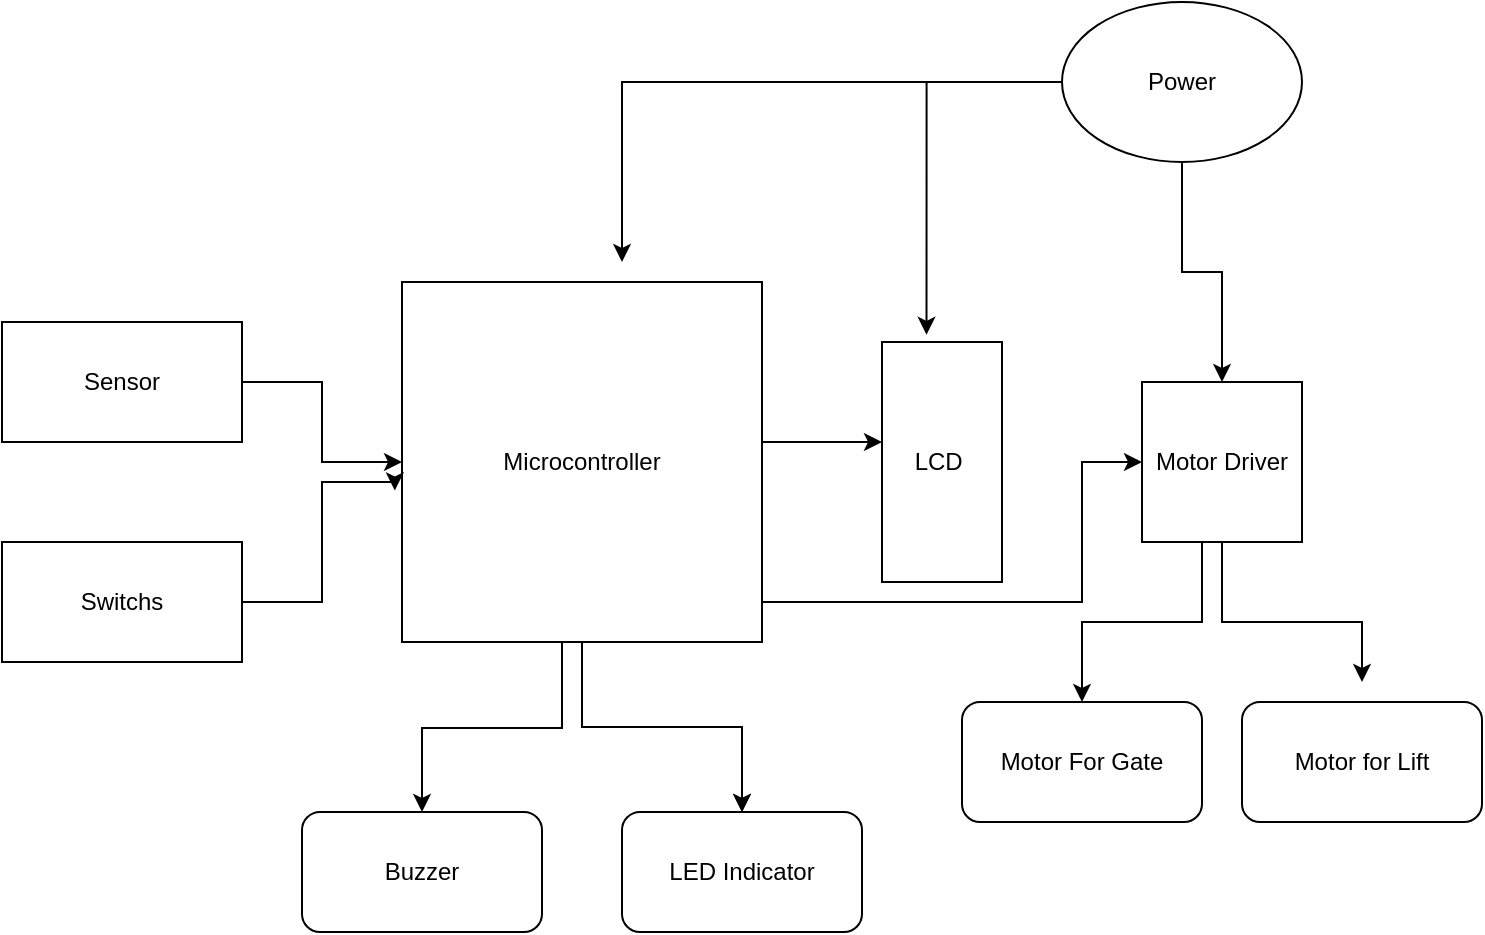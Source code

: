 <mxfile version="16.6.1" type="github">
  <diagram id="C5RBs43oDa-KdzZeNtuy" name="Page-1">
    <mxGraphModel dx="989" dy="551" grid="1" gridSize="10" guides="1" tooltips="1" connect="1" arrows="1" fold="1" page="1" pageScale="1" pageWidth="827" pageHeight="1169" math="0" shadow="0">
      <root>
        <mxCell id="WIyWlLk6GJQsqaUBKTNV-0" />
        <mxCell id="WIyWlLk6GJQsqaUBKTNV-1" parent="WIyWlLk6GJQsqaUBKTNV-0" />
        <mxCell id="oTYofO8GqNM6Yj--iKR_-13" value="" style="edgeStyle=orthogonalEdgeStyle;rounded=0;orthogonalLoop=1;jettySize=auto;html=1;" edge="1" parent="WIyWlLk6GJQsqaUBKTNV-1" source="oTYofO8GqNM6Yj--iKR_-0" target="oTYofO8GqNM6Yj--iKR_-11">
          <mxGeometry relative="1" as="geometry" />
        </mxCell>
        <mxCell id="oTYofO8GqNM6Yj--iKR_-14" value="" style="edgeStyle=orthogonalEdgeStyle;rounded=0;orthogonalLoop=1;jettySize=auto;html=1;" edge="1" parent="WIyWlLk6GJQsqaUBKTNV-1" source="oTYofO8GqNM6Yj--iKR_-0" target="oTYofO8GqNM6Yj--iKR_-11">
          <mxGeometry relative="1" as="geometry" />
        </mxCell>
        <mxCell id="oTYofO8GqNM6Yj--iKR_-18" style="edgeStyle=orthogonalEdgeStyle;rounded=0;orthogonalLoop=1;jettySize=auto;html=1;entryX=0.5;entryY=0;entryDx=0;entryDy=0;" edge="1" parent="WIyWlLk6GJQsqaUBKTNV-1" source="oTYofO8GqNM6Yj--iKR_-0" target="oTYofO8GqNM6Yj--iKR_-12">
          <mxGeometry relative="1" as="geometry">
            <Array as="points">
              <mxPoint x="380" y="513" />
              <mxPoint x="310" y="513" />
            </Array>
          </mxGeometry>
        </mxCell>
        <mxCell id="oTYofO8GqNM6Yj--iKR_-21" value="" style="edgeStyle=orthogonalEdgeStyle;rounded=0;orthogonalLoop=1;jettySize=auto;html=1;" edge="1" parent="WIyWlLk6GJQsqaUBKTNV-1" source="oTYofO8GqNM6Yj--iKR_-0" target="oTYofO8GqNM6Yj--iKR_-3">
          <mxGeometry relative="1" as="geometry">
            <Array as="points">
              <mxPoint x="500" y="370" />
              <mxPoint x="500" y="370" />
            </Array>
          </mxGeometry>
        </mxCell>
        <mxCell id="oTYofO8GqNM6Yj--iKR_-27" value="" style="edgeStyle=orthogonalEdgeStyle;rounded=0;orthogonalLoop=1;jettySize=auto;html=1;entryX=0;entryY=0.5;entryDx=0;entryDy=0;" edge="1" parent="WIyWlLk6GJQsqaUBKTNV-1" source="oTYofO8GqNM6Yj--iKR_-0" target="oTYofO8GqNM6Yj--iKR_-4">
          <mxGeometry relative="1" as="geometry">
            <Array as="points">
              <mxPoint x="640" y="450" />
              <mxPoint x="640" y="380" />
            </Array>
          </mxGeometry>
        </mxCell>
        <mxCell id="oTYofO8GqNM6Yj--iKR_-0" value="Microcontroller" style="whiteSpace=wrap;html=1;aspect=fixed;" vertex="1" parent="WIyWlLk6GJQsqaUBKTNV-1">
          <mxGeometry x="300" y="290" width="180" height="180" as="geometry" />
        </mxCell>
        <mxCell id="oTYofO8GqNM6Yj--iKR_-20" value="" style="edgeStyle=orthogonalEdgeStyle;rounded=0;orthogonalLoop=1;jettySize=auto;html=1;" edge="1" parent="WIyWlLk6GJQsqaUBKTNV-1" source="oTYofO8GqNM6Yj--iKR_-1" target="oTYofO8GqNM6Yj--iKR_-0">
          <mxGeometry relative="1" as="geometry" />
        </mxCell>
        <mxCell id="oTYofO8GqNM6Yj--iKR_-1" value="Sensor" style="rounded=0;whiteSpace=wrap;html=1;" vertex="1" parent="WIyWlLk6GJQsqaUBKTNV-1">
          <mxGeometry x="100" y="310" width="120" height="60" as="geometry" />
        </mxCell>
        <mxCell id="oTYofO8GqNM6Yj--iKR_-19" value="" style="edgeStyle=orthogonalEdgeStyle;rounded=0;orthogonalLoop=1;jettySize=auto;html=1;entryX=-0.02;entryY=0.579;entryDx=0;entryDy=0;entryPerimeter=0;" edge="1" parent="WIyWlLk6GJQsqaUBKTNV-1" source="oTYofO8GqNM6Yj--iKR_-2" target="oTYofO8GqNM6Yj--iKR_-0">
          <mxGeometry relative="1" as="geometry">
            <mxPoint x="280" y="390" as="targetPoint" />
            <Array as="points">
              <mxPoint x="260" y="450" />
              <mxPoint x="260" y="390" />
              <mxPoint x="296" y="390" />
            </Array>
          </mxGeometry>
        </mxCell>
        <mxCell id="oTYofO8GqNM6Yj--iKR_-2" value="Switchs" style="rounded=0;whiteSpace=wrap;html=1;" vertex="1" parent="WIyWlLk6GJQsqaUBKTNV-1">
          <mxGeometry x="100" y="420" width="120" height="60" as="geometry" />
        </mxCell>
        <mxCell id="oTYofO8GqNM6Yj--iKR_-3" value="LCD&amp;nbsp;" style="rounded=0;whiteSpace=wrap;html=1;direction=south;" vertex="1" parent="WIyWlLk6GJQsqaUBKTNV-1">
          <mxGeometry x="540" y="320" width="60" height="120" as="geometry" />
        </mxCell>
        <mxCell id="oTYofO8GqNM6Yj--iKR_-25" style="edgeStyle=orthogonalEdgeStyle;rounded=0;orthogonalLoop=1;jettySize=auto;html=1;entryX=0.5;entryY=0;entryDx=0;entryDy=0;" edge="1" parent="WIyWlLk6GJQsqaUBKTNV-1" source="oTYofO8GqNM6Yj--iKR_-4" target="oTYofO8GqNM6Yj--iKR_-8">
          <mxGeometry relative="1" as="geometry">
            <Array as="points">
              <mxPoint x="700" y="460" />
              <mxPoint x="640" y="460" />
            </Array>
          </mxGeometry>
        </mxCell>
        <mxCell id="oTYofO8GqNM6Yj--iKR_-26" value="" style="edgeStyle=orthogonalEdgeStyle;rounded=0;orthogonalLoop=1;jettySize=auto;html=1;" edge="1" parent="WIyWlLk6GJQsqaUBKTNV-1" source="oTYofO8GqNM6Yj--iKR_-4">
          <mxGeometry relative="1" as="geometry">
            <mxPoint x="780" y="490" as="targetPoint" />
            <Array as="points">
              <mxPoint x="710" y="460" />
              <mxPoint x="780" y="460" />
            </Array>
          </mxGeometry>
        </mxCell>
        <mxCell id="oTYofO8GqNM6Yj--iKR_-4" value="Motor Driver" style="whiteSpace=wrap;html=1;aspect=fixed;" vertex="1" parent="WIyWlLk6GJQsqaUBKTNV-1">
          <mxGeometry x="670" y="340" width="80" height="80" as="geometry" />
        </mxCell>
        <mxCell id="oTYofO8GqNM6Yj--iKR_-22" value="" style="edgeStyle=orthogonalEdgeStyle;rounded=0;orthogonalLoop=1;jettySize=auto;html=1;" edge="1" parent="WIyWlLk6GJQsqaUBKTNV-1" source="oTYofO8GqNM6Yj--iKR_-5" target="oTYofO8GqNM6Yj--iKR_-4">
          <mxGeometry relative="1" as="geometry" />
        </mxCell>
        <mxCell id="oTYofO8GqNM6Yj--iKR_-24" value="" style="edgeStyle=orthogonalEdgeStyle;rounded=0;orthogonalLoop=1;jettySize=auto;html=1;entryX=-0.03;entryY=0.629;entryDx=0;entryDy=0;entryPerimeter=0;" edge="1" parent="WIyWlLk6GJQsqaUBKTNV-1" source="oTYofO8GqNM6Yj--iKR_-5" target="oTYofO8GqNM6Yj--iKR_-3">
          <mxGeometry relative="1" as="geometry">
            <mxPoint x="550" y="190" as="targetPoint" />
            <Array as="points">
              <mxPoint x="562" y="190" />
            </Array>
          </mxGeometry>
        </mxCell>
        <mxCell id="oTYofO8GqNM6Yj--iKR_-5" value="Power" style="ellipse;whiteSpace=wrap;html=1;" vertex="1" parent="WIyWlLk6GJQsqaUBKTNV-1">
          <mxGeometry x="630" y="150" width="120" height="80" as="geometry" />
        </mxCell>
        <mxCell id="oTYofO8GqNM6Yj--iKR_-7" value="Motor for Lift" style="rounded=1;whiteSpace=wrap;html=1;" vertex="1" parent="WIyWlLk6GJQsqaUBKTNV-1">
          <mxGeometry x="720" y="500" width="120" height="60" as="geometry" />
        </mxCell>
        <mxCell id="oTYofO8GqNM6Yj--iKR_-8" value="Motor For Gate" style="rounded=1;whiteSpace=wrap;html=1;" vertex="1" parent="WIyWlLk6GJQsqaUBKTNV-1">
          <mxGeometry x="580" y="500" width="120" height="60" as="geometry" />
        </mxCell>
        <mxCell id="oTYofO8GqNM6Yj--iKR_-11" value="LED Indicator" style="rounded=1;whiteSpace=wrap;html=1;" vertex="1" parent="WIyWlLk6GJQsqaUBKTNV-1">
          <mxGeometry x="410" y="555" width="120" height="60" as="geometry" />
        </mxCell>
        <mxCell id="oTYofO8GqNM6Yj--iKR_-12" value="Buzzer" style="rounded=1;whiteSpace=wrap;html=1;" vertex="1" parent="WIyWlLk6GJQsqaUBKTNV-1">
          <mxGeometry x="250" y="555" width="120" height="60" as="geometry" />
        </mxCell>
        <mxCell id="oTYofO8GqNM6Yj--iKR_-28" value="" style="endArrow=classic;html=1;rounded=0;" edge="1" parent="WIyWlLk6GJQsqaUBKTNV-1">
          <mxGeometry width="50" height="50" relative="1" as="geometry">
            <mxPoint x="570" y="190" as="sourcePoint" />
            <mxPoint x="410" y="280" as="targetPoint" />
            <Array as="points">
              <mxPoint x="410" y="190" />
            </Array>
          </mxGeometry>
        </mxCell>
      </root>
    </mxGraphModel>
  </diagram>
</mxfile>
